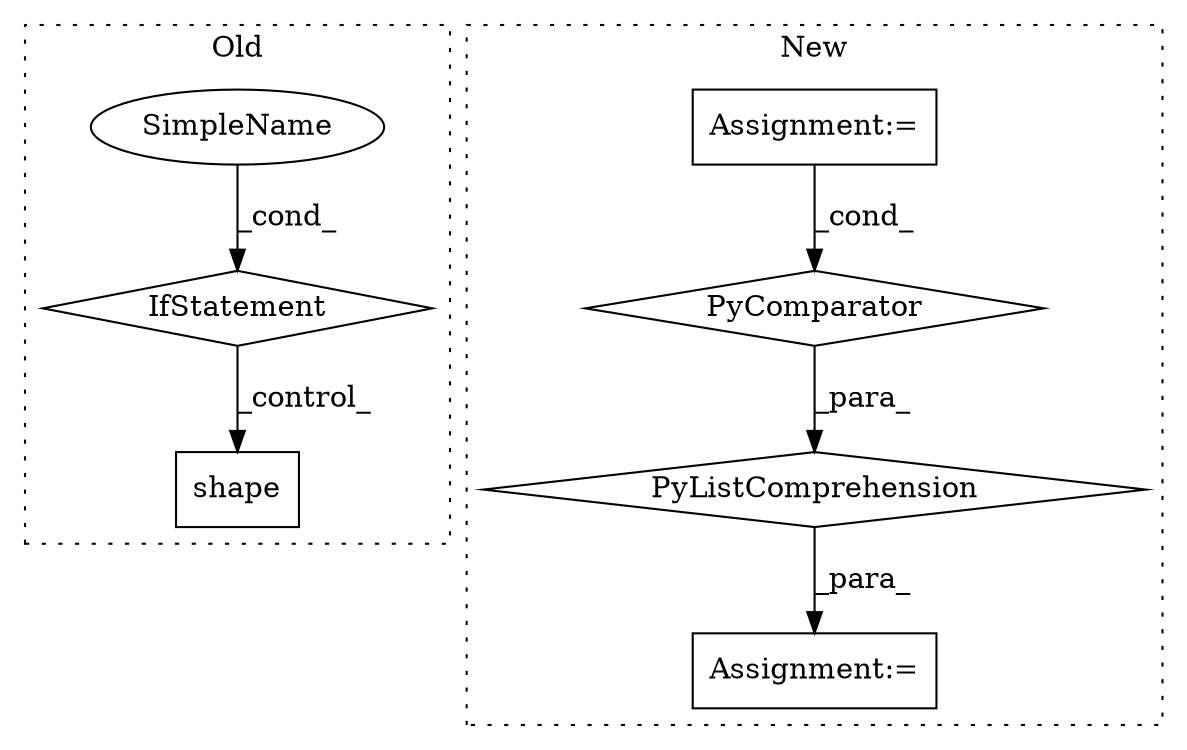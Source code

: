 digraph G {
subgraph cluster0 {
1 [label="shape" a="32" s="45807,45814" l="6,1" shape="box"];
6 [label="IfStatement" a="25" s="45779" l="3" shape="diamond"];
7 [label="SimpleName" a="42" s="" l="" shape="ellipse"];
label = "Old";
style="dotted";
}
subgraph cluster1 {
2 [label="PyComparator" a="113" s="46623" l="36" shape="diamond"];
3 [label="PyListComprehension" a="109" s="46526" l="141" shape="diamond"];
4 [label="Assignment:=" a="7" s="46623" l="36" shape="box"];
5 [label="Assignment:=" a="7" s="46508" l="18" shape="box"];
label = "New";
style="dotted";
}
2 -> 3 [label="_para_"];
3 -> 5 [label="_para_"];
4 -> 2 [label="_cond_"];
6 -> 1 [label="_control_"];
7 -> 6 [label="_cond_"];
}